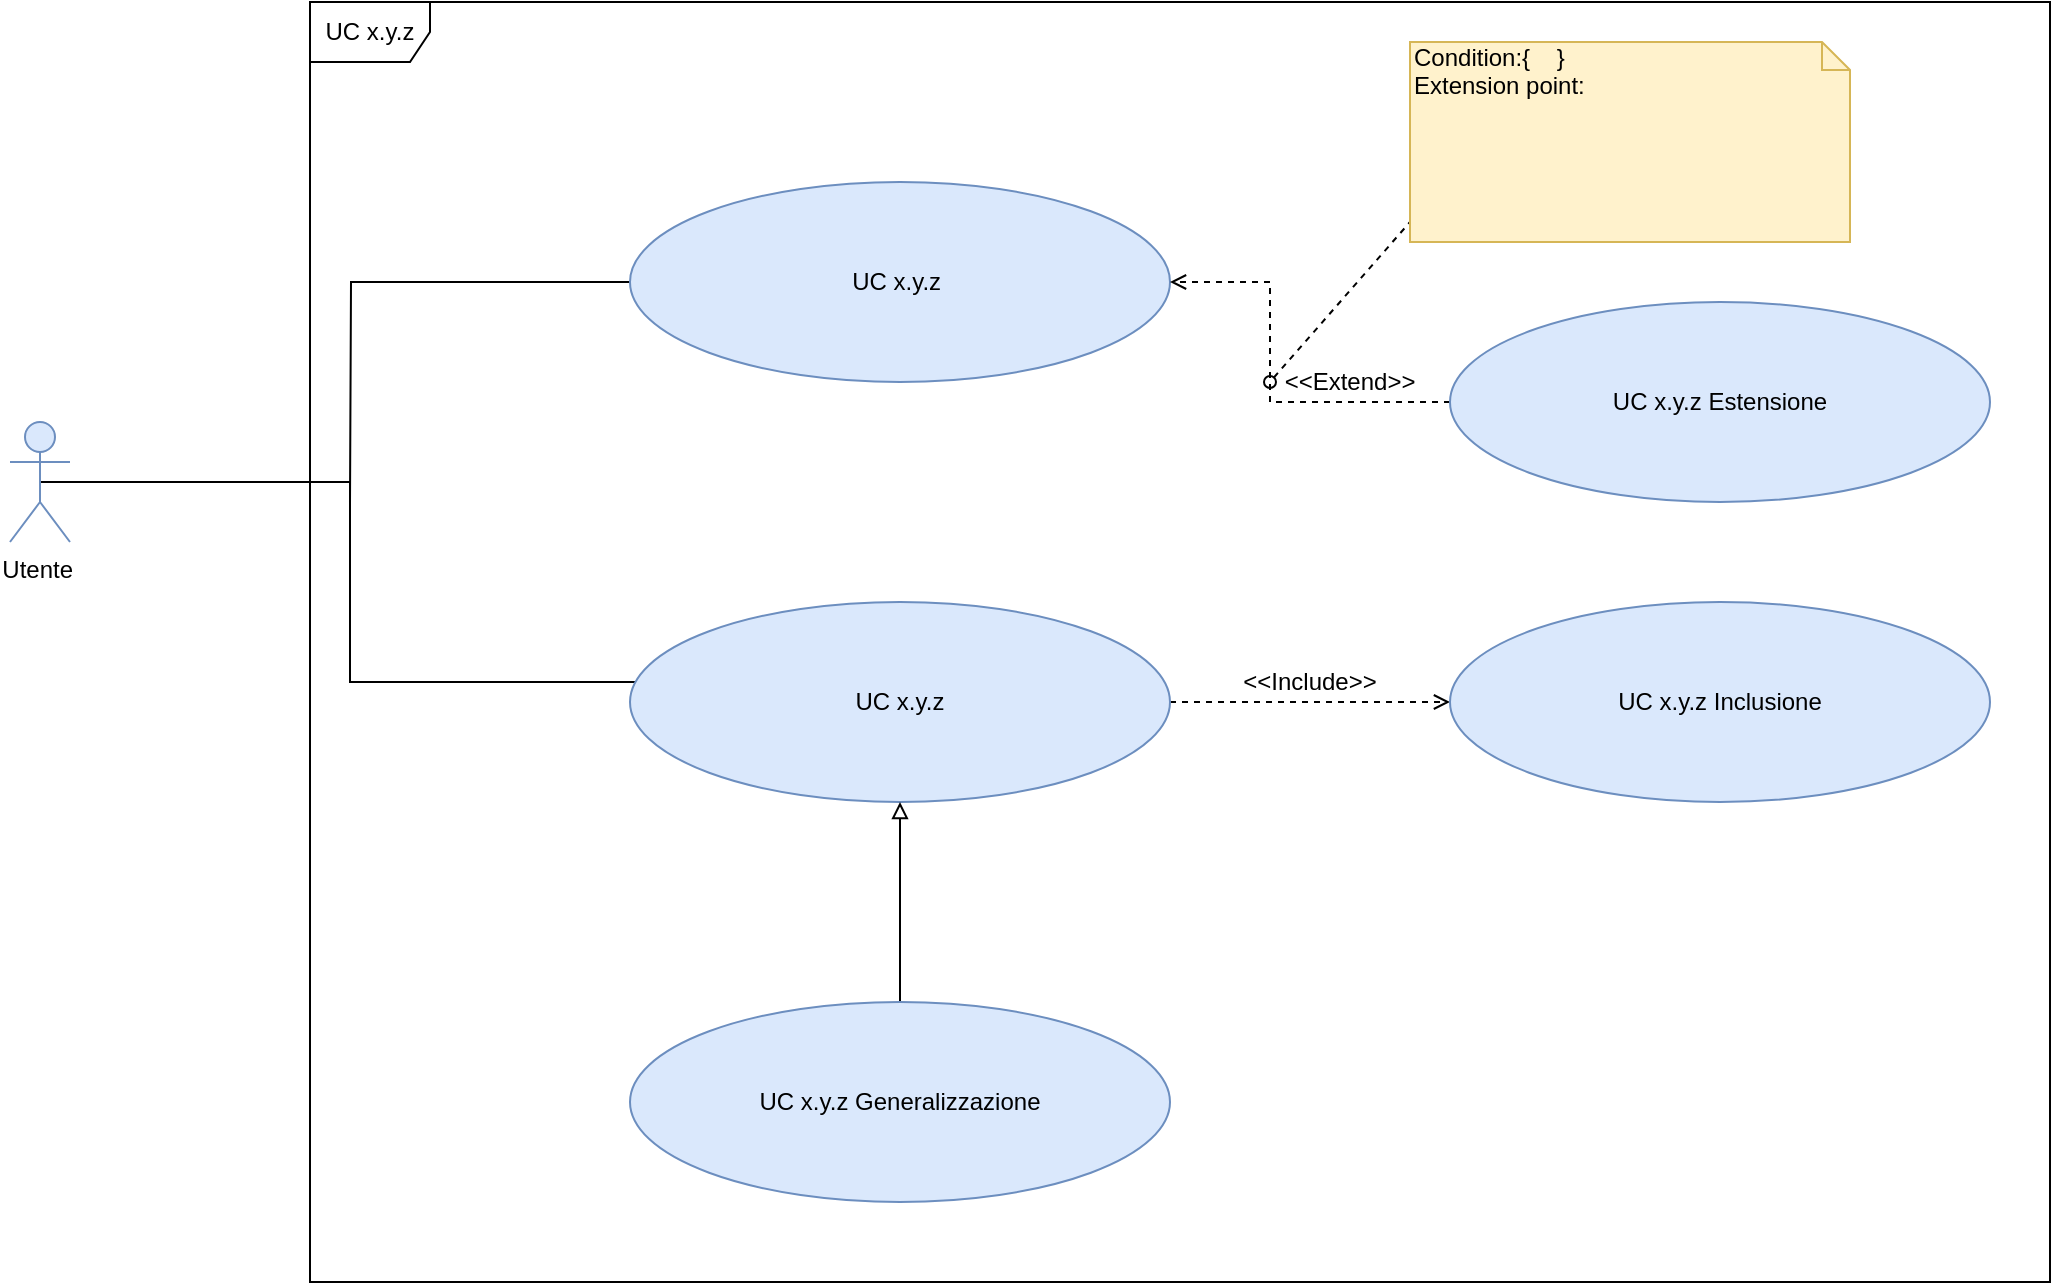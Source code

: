 <mxfile version="12.4.3" type="device" pages="1"><diagram name="Page-1" id="e7e014a7-5840-1c2e-5031-d8a46d1fe8dd"><mxGraphModel dx="1038" dy="548" grid="1" gridSize="10" guides="1" tooltips="1" connect="1" arrows="1" fold="1" page="1" pageScale="1" pageWidth="1169" pageHeight="826" background="#ffffff" math="0" shadow="0"><root><mxCell id="0"/><mxCell id="1" parent="0"/><mxCell id="yFqueE0bvkqC2CLvMh4e-42" value="UC x.y.z" style="shape=umlFrame;whiteSpace=wrap;html=1;" vertex="1" parent="1"><mxGeometry x="240" y="160" width="870" height="640" as="geometry"/></mxCell><mxCell id="yFqueE0bvkqC2CLvMh4e-50" style="edgeStyle=orthogonalEdgeStyle;rounded=0;orthogonalLoop=1;jettySize=auto;html=1;exitX=0.5;exitY=0.5;exitDx=0;exitDy=0;exitPerimeter=0;endArrow=none;endFill=0;" edge="1" parent="1" source="yFqueE0bvkqC2CLvMh4e-43" target="yFqueE0bvkqC2CLvMh4e-49"><mxGeometry relative="1" as="geometry"><mxPoint x="200" y="400" as="targetPoint"/><Array as="points"><mxPoint x="260" y="400"/><mxPoint x="260" y="500"/></Array></mxGeometry></mxCell><mxCell id="yFqueE0bvkqC2CLvMh4e-43" value="Utente&amp;nbsp;" style="shape=umlActor;verticalLabelPosition=bottom;labelBackgroundColor=#ffffff;verticalAlign=top;html=1;fillColor=#dae8fc;strokeColor=#6c8ebf;" vertex="1" parent="1"><mxGeometry x="90" y="370" width="30" height="60" as="geometry"/></mxCell><mxCell id="yFqueE0bvkqC2CLvMh4e-51" style="edgeStyle=orthogonalEdgeStyle;rounded=0;orthogonalLoop=1;jettySize=auto;html=1;exitX=0;exitY=0.5;exitDx=0;exitDy=0;endArrow=none;endFill=0;" edge="1" parent="1" source="yFqueE0bvkqC2CLvMh4e-47"><mxGeometry relative="1" as="geometry"><mxPoint x="260" y="410" as="targetPoint"/></mxGeometry></mxCell><mxCell id="yFqueE0bvkqC2CLvMh4e-47" value="UC x.y.z&amp;nbsp;" style="ellipse;whiteSpace=wrap;html=1;fillColor=#dae8fc;strokeColor=#6c8ebf;" vertex="1" parent="1"><mxGeometry x="400" y="250" width="270" height="100" as="geometry"/></mxCell><mxCell id="yFqueE0bvkqC2CLvMh4e-57" style="edgeStyle=orthogonalEdgeStyle;rounded=0;orthogonalLoop=1;jettySize=auto;html=1;exitX=1;exitY=0.5;exitDx=0;exitDy=0;entryX=0;entryY=0.5;entryDx=0;entryDy=0;dashed=1;startArrow=none;startFill=0;endArrow=open;endFill=0;" edge="1" parent="1" source="yFqueE0bvkqC2CLvMh4e-49" target="yFqueE0bvkqC2CLvMh4e-56"><mxGeometry relative="1" as="geometry"/></mxCell><mxCell id="yFqueE0bvkqC2CLvMh4e-49" value="UC x.y.z" style="ellipse;whiteSpace=wrap;html=1;fillColor=#dae8fc;strokeColor=#6c8ebf;" vertex="1" parent="1"><mxGeometry x="400" y="460" width="270" height="100" as="geometry"/></mxCell><mxCell id="yFqueE0bvkqC2CLvMh4e-53" style="rounded=0;orthogonalLoop=1;jettySize=auto;html=1;exitX=0;exitY=0.5;exitDx=0;exitDy=0;endArrow=open;endFill=0;startArrow=none;startFill=0;dashed=1;edgeStyle=orthogonalEdgeStyle;" edge="1" parent="1" source="yFqueE0bvkqC2CLvMh4e-52" target="yFqueE0bvkqC2CLvMh4e-47"><mxGeometry relative="1" as="geometry"><Array as="points"><mxPoint x="720" y="360"/><mxPoint x="720" y="300"/></Array></mxGeometry></mxCell><mxCell id="yFqueE0bvkqC2CLvMh4e-52" value="UC x.y.z Estensione" style="ellipse;whiteSpace=wrap;html=1;fillColor=#dae8fc;strokeColor=#6c8ebf;" vertex="1" parent="1"><mxGeometry x="810" y="310" width="270" height="100" as="geometry"/></mxCell><mxCell id="yFqueE0bvkqC2CLvMh4e-55" value="&amp;lt;&amp;lt;Extend&amp;gt;&amp;gt;" style="text;html=1;strokeColor=none;fillColor=none;align=center;verticalAlign=middle;whiteSpace=wrap;rounded=0;" vertex="1" parent="1"><mxGeometry x="740" y="340" width="40" height="20" as="geometry"/></mxCell><mxCell id="yFqueE0bvkqC2CLvMh4e-56" value="UC x.y.z Inclusione" style="ellipse;whiteSpace=wrap;html=1;fillColor=#dae8fc;strokeColor=#6c8ebf;" vertex="1" parent="1"><mxGeometry x="810" y="460" width="270" height="100" as="geometry"/></mxCell><mxCell id="yFqueE0bvkqC2CLvMh4e-58" value="&amp;lt;&amp;lt;Include&amp;gt;&amp;gt;" style="text;html=1;strokeColor=none;fillColor=none;align=center;verticalAlign=middle;whiteSpace=wrap;rounded=0;" vertex="1" parent="1"><mxGeometry x="720" y="490" width="40" height="20" as="geometry"/></mxCell><mxCell id="yFqueE0bvkqC2CLvMh4e-59" value="" style="endArrow=none;html=1;dashed=1;startArrow=oval;startFill=0;" edge="1" parent="1"><mxGeometry width="50" height="50" relative="1" as="geometry"><mxPoint x="720" y="350" as="sourcePoint"/><mxPoint x="790" y="270" as="targetPoint"/></mxGeometry></mxCell><mxCell id="yFqueE0bvkqC2CLvMh4e-60" value="Condition:{&amp;nbsp; &amp;nbsp; }&lt;br&gt;Extension point:" style="shape=note;whiteSpace=wrap;html=1;size=14;verticalAlign=top;align=left;spacingTop=-6;fillColor=#fff2cc;strokeColor=#d6b656;" vertex="1" parent="1"><mxGeometry x="790" y="180" width="220" height="100" as="geometry"/></mxCell><mxCell id="yFqueE0bvkqC2CLvMh4e-62" style="edgeStyle=orthogonalEdgeStyle;rounded=0;orthogonalLoop=1;jettySize=auto;html=1;exitX=0.5;exitY=0;exitDx=0;exitDy=0;startArrow=none;startFill=0;endArrow=block;endFill=0;" edge="1" parent="1" source="yFqueE0bvkqC2CLvMh4e-61" target="yFqueE0bvkqC2CLvMh4e-49"><mxGeometry relative="1" as="geometry"/></mxCell><mxCell id="yFqueE0bvkqC2CLvMh4e-61" value="UC x.y.z Generalizzazione" style="ellipse;whiteSpace=wrap;html=1;fillColor=#dae8fc;strokeColor=#6c8ebf;" vertex="1" parent="1"><mxGeometry x="400" y="660" width="270" height="100" as="geometry"/></mxCell></root></mxGraphModel></diagram></mxfile>